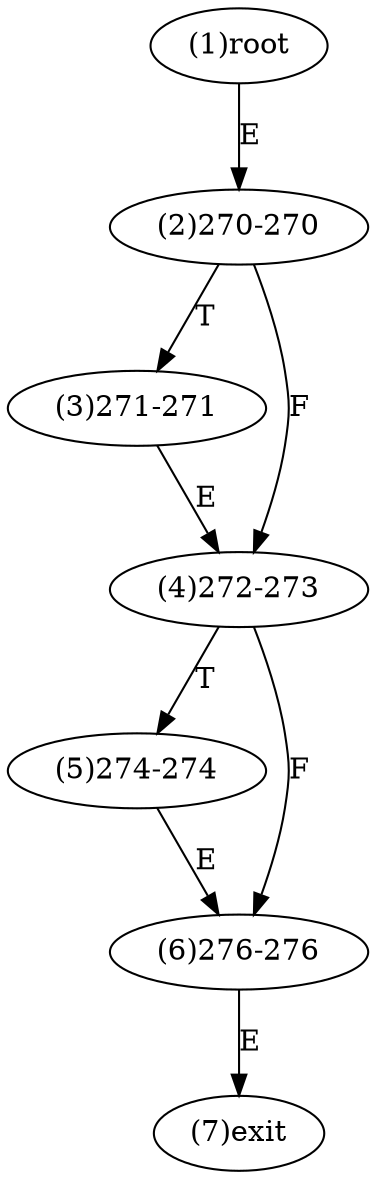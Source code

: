 digraph "" { 
1[ label="(1)root"];
2[ label="(2)270-270"];
3[ label="(3)271-271"];
4[ label="(4)272-273"];
5[ label="(5)274-274"];
6[ label="(6)276-276"];
7[ label="(7)exit"];
1->2[ label="E"];
2->4[ label="F"];
2->3[ label="T"];
3->4[ label="E"];
4->6[ label="F"];
4->5[ label="T"];
5->6[ label="E"];
6->7[ label="E"];
}